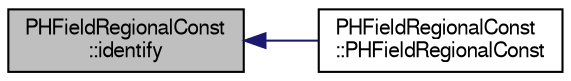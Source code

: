 digraph "PHFieldRegionalConst::identify"
{
  bgcolor="transparent";
  edge [fontname="FreeSans",fontsize="10",labelfontname="FreeSans",labelfontsize="10"];
  node [fontname="FreeSans",fontsize="10",shape=record];
  rankdir="LR";
  Node1 [label="PHFieldRegionalConst\l::identify",height=0.2,width=0.4,color="black", fillcolor="grey75", style="filled" fontcolor="black"];
  Node1 -> Node2 [dir="back",color="midnightblue",fontsize="10",style="solid",fontname="FreeSans"];
  Node2 [label="PHFieldRegionalConst\l::PHFieldRegionalConst",height=0.2,width=0.4,color="black",URL="$d8/d4f/classPHFieldRegionalConst.html#a7fbb9ac6b92f1f3fc8c09af873775e73"];
}
